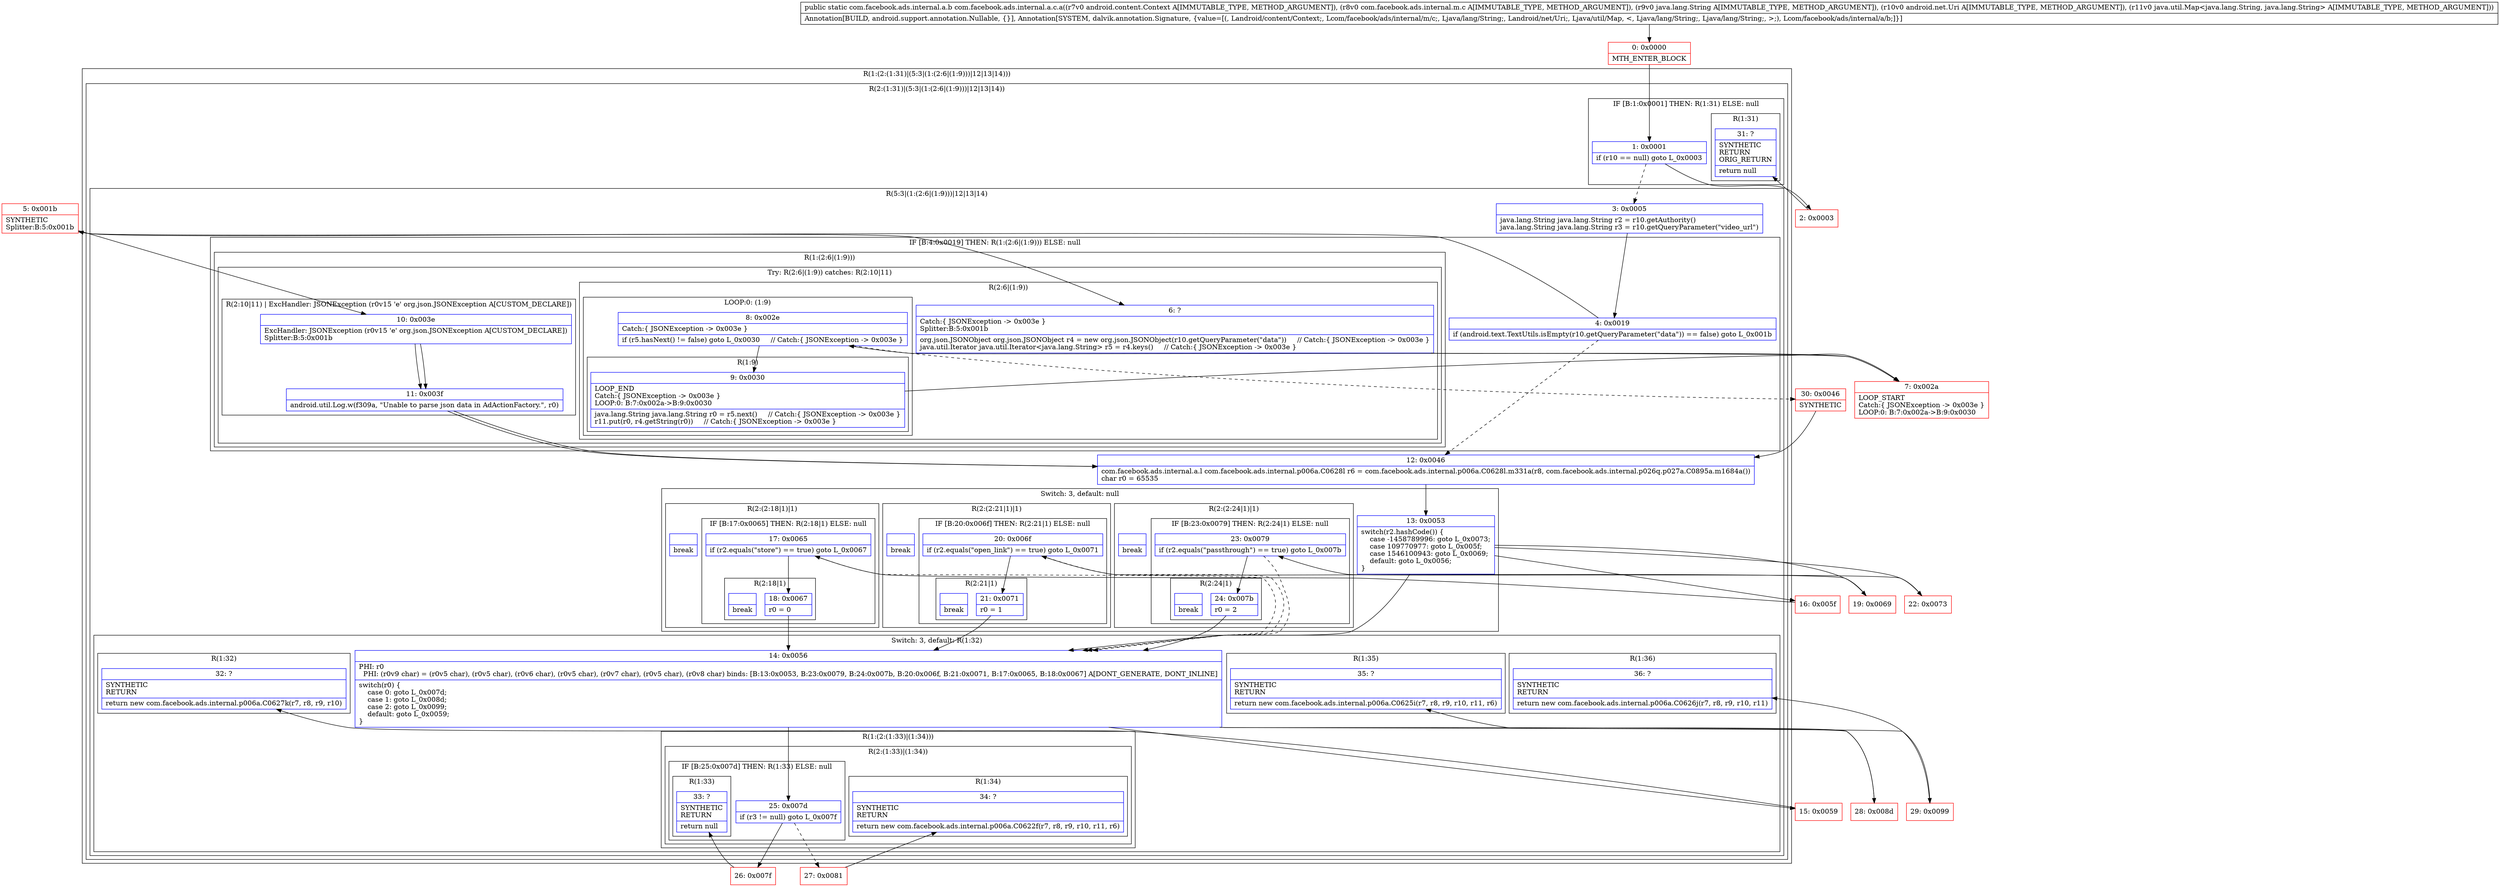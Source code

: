 digraph "CFG forcom.facebook.ads.internal.a.c.a(Landroid\/content\/Context;Lcom\/facebook\/ads\/internal\/m\/c;Ljava\/lang\/String;Landroid\/net\/Uri;Ljava\/util\/Map;)Lcom\/facebook\/ads\/internal\/a\/b;" {
subgraph cluster_Region_1531131468 {
label = "R(1:(2:(1:31)|(5:3|(1:(2:6|(1:9)))|12|13|14)))";
node [shape=record,color=blue];
subgraph cluster_Region_558050503 {
label = "R(2:(1:31)|(5:3|(1:(2:6|(1:9)))|12|13|14))";
node [shape=record,color=blue];
subgraph cluster_IfRegion_1490206881 {
label = "IF [B:1:0x0001] THEN: R(1:31) ELSE: null";
node [shape=record,color=blue];
Node_1 [shape=record,label="{1\:\ 0x0001|if (r10 == null) goto L_0x0003\l}"];
subgraph cluster_Region_158742718 {
label = "R(1:31)";
node [shape=record,color=blue];
Node_31 [shape=record,label="{31\:\ ?|SYNTHETIC\lRETURN\lORIG_RETURN\l|return null\l}"];
}
}
subgraph cluster_Region_526838986 {
label = "R(5:3|(1:(2:6|(1:9)))|12|13|14)";
node [shape=record,color=blue];
Node_3 [shape=record,label="{3\:\ 0x0005|java.lang.String java.lang.String r2 = r10.getAuthority()\ljava.lang.String java.lang.String r3 = r10.getQueryParameter(\"video_url\")\l}"];
subgraph cluster_IfRegion_1271242378 {
label = "IF [B:4:0x0019] THEN: R(1:(2:6|(1:9))) ELSE: null";
node [shape=record,color=blue];
Node_4 [shape=record,label="{4\:\ 0x0019|if (android.text.TextUtils.isEmpty(r10.getQueryParameter(\"data\")) == false) goto L_0x001b\l}"];
subgraph cluster_Region_1943578145 {
label = "R(1:(2:6|(1:9)))";
node [shape=record,color=blue];
subgraph cluster_TryCatchRegion_1027716915 {
label = "Try: R(2:6|(1:9)) catches: R(2:10|11)";
node [shape=record,color=blue];
subgraph cluster_Region_1193059343 {
label = "R(2:6|(1:9))";
node [shape=record,color=blue];
Node_6 [shape=record,label="{6\:\ ?|Catch:\{ JSONException \-\> 0x003e \}\lSplitter:B:5:0x001b\l|org.json.JSONObject org.json.JSONObject r4 = new org.json.JSONObject(r10.getQueryParameter(\"data\"))     \/\/ Catch:\{ JSONException \-\> 0x003e \}\ljava.util.Iterator java.util.Iterator\<java.lang.String\> r5 = r4.keys()     \/\/ Catch:\{ JSONException \-\> 0x003e \}\l}"];
subgraph cluster_LoopRegion_1420965885 {
label = "LOOP:0: (1:9)";
node [shape=record,color=blue];
Node_8 [shape=record,label="{8\:\ 0x002e|Catch:\{ JSONException \-\> 0x003e \}\l|if (r5.hasNext() != false) goto L_0x0030     \/\/ Catch:\{ JSONException \-\> 0x003e \}\l}"];
subgraph cluster_Region_1901008664 {
label = "R(1:9)";
node [shape=record,color=blue];
Node_9 [shape=record,label="{9\:\ 0x0030|LOOP_END\lCatch:\{ JSONException \-\> 0x003e \}\lLOOP:0: B:7:0x002a\-\>B:9:0x0030\l|java.lang.String java.lang.String r0 = r5.next()     \/\/ Catch:\{ JSONException \-\> 0x003e \}\lr11.put(r0, r4.getString(r0))     \/\/ Catch:\{ JSONException \-\> 0x003e \}\l}"];
}
}
}
subgraph cluster_Region_88787949 {
label = "R(2:10|11) | ExcHandler: JSONException (r0v15 'e' org.json.JSONException A[CUSTOM_DECLARE])\l";
node [shape=record,color=blue];
Node_10 [shape=record,label="{10\:\ 0x003e|ExcHandler: JSONException (r0v15 'e' org.json.JSONException A[CUSTOM_DECLARE])\lSplitter:B:5:0x001b\l}"];
Node_11 [shape=record,label="{11\:\ 0x003f|android.util.Log.w(f309a, \"Unable to parse json data in AdActionFactory.\", r0)\l}"];
}
}
}
}
Node_12 [shape=record,label="{12\:\ 0x0046|com.facebook.ads.internal.a.l com.facebook.ads.internal.p006a.C0628l r6 = com.facebook.ads.internal.p006a.C0628l.m331a(r8, com.facebook.ads.internal.p026q.p027a.C0895a.m1684a())\lchar r0 = 65535\l}"];
subgraph cluster_SwitchRegion_533378429 {
label = "Switch: 3, default: null";
node [shape=record,color=blue];
Node_13 [shape=record,label="{13\:\ 0x0053|switch(r2.hashCode()) \{\l    case \-1458789996: goto L_0x0073;\l    case 109770977: goto L_0x005f;\l    case 1546100943: goto L_0x0069;\l    default: goto L_0x0056;\l\}\l}"];
subgraph cluster_Region_1646011392 {
label = "R(2:(2:24|1)|1)";
node [shape=record,color=blue];
subgraph cluster_IfRegion_1957640763 {
label = "IF [B:23:0x0079] THEN: R(2:24|1) ELSE: null";
node [shape=record,color=blue];
Node_23 [shape=record,label="{23\:\ 0x0079|if (r2.equals(\"passthrough\") == true) goto L_0x007b\l}"];
subgraph cluster_Region_2112895019 {
label = "R(2:24|1)";
node [shape=record,color=blue];
Node_24 [shape=record,label="{24\:\ 0x007b|r0 = 2\l}"];
Node_InsnContainer_1413709772 [shape=record,label="{|break\l}"];
}
}
Node_InsnContainer_1686872664 [shape=record,label="{|break\l}"];
}
subgraph cluster_Region_927799431 {
label = "R(2:(2:18|1)|1)";
node [shape=record,color=blue];
subgraph cluster_IfRegion_2136591354 {
label = "IF [B:17:0x0065] THEN: R(2:18|1) ELSE: null";
node [shape=record,color=blue];
Node_17 [shape=record,label="{17\:\ 0x0065|if (r2.equals(\"store\") == true) goto L_0x0067\l}"];
subgraph cluster_Region_1827219002 {
label = "R(2:18|1)";
node [shape=record,color=blue];
Node_18 [shape=record,label="{18\:\ 0x0067|r0 = 0\l}"];
Node_InsnContainer_879892042 [shape=record,label="{|break\l}"];
}
}
Node_InsnContainer_2072027671 [shape=record,label="{|break\l}"];
}
subgraph cluster_Region_1109411421 {
label = "R(2:(2:21|1)|1)";
node [shape=record,color=blue];
subgraph cluster_IfRegion_1475438695 {
label = "IF [B:20:0x006f] THEN: R(2:21|1) ELSE: null";
node [shape=record,color=blue];
Node_20 [shape=record,label="{20\:\ 0x006f|if (r2.equals(\"open_link\") == true) goto L_0x0071\l}"];
subgraph cluster_Region_839950010 {
label = "R(2:21|1)";
node [shape=record,color=blue];
Node_21 [shape=record,label="{21\:\ 0x0071|r0 = 1\l}"];
Node_InsnContainer_494335934 [shape=record,label="{|break\l}"];
}
}
Node_InsnContainer_965898780 [shape=record,label="{|break\l}"];
}
}
subgraph cluster_SwitchRegion_995222062 {
label = "Switch: 3, default: R(1:32)";
node [shape=record,color=blue];
Node_14 [shape=record,label="{14\:\ 0x0056|PHI: r0 \l  PHI: (r0v9 char) = (r0v5 char), (r0v5 char), (r0v6 char), (r0v5 char), (r0v7 char), (r0v5 char), (r0v8 char) binds: [B:13:0x0053, B:23:0x0079, B:24:0x007b, B:20:0x006f, B:21:0x0071, B:17:0x0065, B:18:0x0067] A[DONT_GENERATE, DONT_INLINE]\l|switch(r0) \{\l    case 0: goto L_0x007d;\l    case 1: goto L_0x008d;\l    case 2: goto L_0x0099;\l    default: goto L_0x0059;\l\}\l}"];
subgraph cluster_Region_1207762723 {
label = "R(1:(2:(1:33)|(1:34)))";
node [shape=record,color=blue];
subgraph cluster_Region_120478511 {
label = "R(2:(1:33)|(1:34))";
node [shape=record,color=blue];
subgraph cluster_IfRegion_500850361 {
label = "IF [B:25:0x007d] THEN: R(1:33) ELSE: null";
node [shape=record,color=blue];
Node_25 [shape=record,label="{25\:\ 0x007d|if (r3 != null) goto L_0x007f\l}"];
subgraph cluster_Region_760190835 {
label = "R(1:33)";
node [shape=record,color=blue];
Node_33 [shape=record,label="{33\:\ ?|SYNTHETIC\lRETURN\l|return null\l}"];
}
}
subgraph cluster_Region_279560667 {
label = "R(1:34)";
node [shape=record,color=blue];
Node_34 [shape=record,label="{34\:\ ?|SYNTHETIC\lRETURN\l|return new com.facebook.ads.internal.p006a.C0622f(r7, r8, r9, r10, r11, r6)\l}"];
}
}
}
subgraph cluster_Region_564059695 {
label = "R(1:35)";
node [shape=record,color=blue];
Node_35 [shape=record,label="{35\:\ ?|SYNTHETIC\lRETURN\l|return new com.facebook.ads.internal.p006a.C0625i(r7, r8, r9, r10, r11, r6)\l}"];
}
subgraph cluster_Region_132584020 {
label = "R(1:36)";
node [shape=record,color=blue];
Node_36 [shape=record,label="{36\:\ ?|SYNTHETIC\lRETURN\l|return new com.facebook.ads.internal.p006a.C0626j(r7, r8, r9, r10, r11)\l}"];
}
subgraph cluster_Region_667086956 {
label = "R(1:32)";
node [shape=record,color=blue];
Node_32 [shape=record,label="{32\:\ ?|SYNTHETIC\lRETURN\l|return new com.facebook.ads.internal.p006a.C0627k(r7, r8, r9, r10)\l}"];
}
}
}
}
}
subgraph cluster_Region_88787949 {
label = "R(2:10|11) | ExcHandler: JSONException (r0v15 'e' org.json.JSONException A[CUSTOM_DECLARE])\l";
node [shape=record,color=blue];
Node_10 [shape=record,label="{10\:\ 0x003e|ExcHandler: JSONException (r0v15 'e' org.json.JSONException A[CUSTOM_DECLARE])\lSplitter:B:5:0x001b\l}"];
Node_11 [shape=record,label="{11\:\ 0x003f|android.util.Log.w(f309a, \"Unable to parse json data in AdActionFactory.\", r0)\l}"];
}
Node_0 [shape=record,color=red,label="{0\:\ 0x0000|MTH_ENTER_BLOCK\l}"];
Node_2 [shape=record,color=red,label="{2\:\ 0x0003}"];
Node_5 [shape=record,color=red,label="{5\:\ 0x001b|SYNTHETIC\lSplitter:B:5:0x001b\l}"];
Node_7 [shape=record,color=red,label="{7\:\ 0x002a|LOOP_START\lCatch:\{ JSONException \-\> 0x003e \}\lLOOP:0: B:7:0x002a\-\>B:9:0x0030\l}"];
Node_15 [shape=record,color=red,label="{15\:\ 0x0059}"];
Node_16 [shape=record,color=red,label="{16\:\ 0x005f}"];
Node_19 [shape=record,color=red,label="{19\:\ 0x0069}"];
Node_22 [shape=record,color=red,label="{22\:\ 0x0073}"];
Node_26 [shape=record,color=red,label="{26\:\ 0x007f}"];
Node_27 [shape=record,color=red,label="{27\:\ 0x0081}"];
Node_28 [shape=record,color=red,label="{28\:\ 0x008d}"];
Node_29 [shape=record,color=red,label="{29\:\ 0x0099}"];
Node_30 [shape=record,color=red,label="{30\:\ 0x0046|SYNTHETIC\l}"];
MethodNode[shape=record,label="{public static com.facebook.ads.internal.a.b com.facebook.ads.internal.a.c.a((r7v0 android.content.Context A[IMMUTABLE_TYPE, METHOD_ARGUMENT]), (r8v0 com.facebook.ads.internal.m.c A[IMMUTABLE_TYPE, METHOD_ARGUMENT]), (r9v0 java.lang.String A[IMMUTABLE_TYPE, METHOD_ARGUMENT]), (r10v0 android.net.Uri A[IMMUTABLE_TYPE, METHOD_ARGUMENT]), (r11v0 java.util.Map\<java.lang.String, java.lang.String\> A[IMMUTABLE_TYPE, METHOD_ARGUMENT]))  | Annotation[BUILD, android.support.annotation.Nullable, \{\}], Annotation[SYSTEM, dalvik.annotation.Signature, \{value=[(, Landroid\/content\/Context;, Lcom\/facebook\/ads\/internal\/m\/c;, Ljava\/lang\/String;, Landroid\/net\/Uri;, Ljava\/util\/Map, \<, Ljava\/lang\/String;, Ljava\/lang\/String;, \>;), Lcom\/facebook\/ads\/internal\/a\/b;]\}]\l}"];
MethodNode -> Node_0;
Node_1 -> Node_2;
Node_1 -> Node_3[style=dashed];
Node_3 -> Node_4;
Node_4 -> Node_5;
Node_4 -> Node_12[style=dashed];
Node_6 -> Node_7;
Node_8 -> Node_9;
Node_8 -> Node_30[style=dashed];
Node_9 -> Node_7;
Node_10 -> Node_11;
Node_11 -> Node_12;
Node_12 -> Node_13;
Node_13 -> Node_14;
Node_13 -> Node_16;
Node_13 -> Node_19;
Node_13 -> Node_22;
Node_23 -> Node_14[style=dashed];
Node_23 -> Node_24;
Node_24 -> Node_14;
Node_17 -> Node_14[style=dashed];
Node_17 -> Node_18;
Node_18 -> Node_14;
Node_20 -> Node_14[style=dashed];
Node_20 -> Node_21;
Node_21 -> Node_14;
Node_14 -> Node_15;
Node_14 -> Node_25;
Node_14 -> Node_28;
Node_14 -> Node_29;
Node_25 -> Node_26;
Node_25 -> Node_27[style=dashed];
Node_10 -> Node_11;
Node_11 -> Node_12;
Node_0 -> Node_1;
Node_2 -> Node_31;
Node_5 -> Node_6;
Node_5 -> Node_10;
Node_7 -> Node_8;
Node_15 -> Node_32;
Node_16 -> Node_17;
Node_19 -> Node_20;
Node_22 -> Node_23;
Node_26 -> Node_33;
Node_27 -> Node_34;
Node_28 -> Node_35;
Node_29 -> Node_36;
Node_30 -> Node_12;
}


